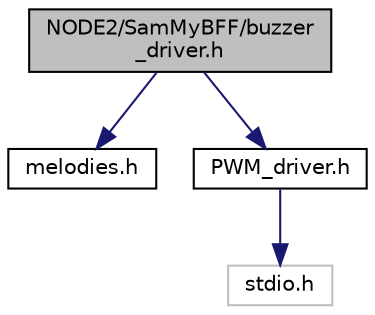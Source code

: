 digraph "NODE2/SamMyBFF/buzzer_driver.h"
{
 // LATEX_PDF_SIZE
  edge [fontname="Helvetica",fontsize="10",labelfontname="Helvetica",labelfontsize="10"];
  node [fontname="Helvetica",fontsize="10",shape=record];
  Node1 [label="NODE2/SamMyBFF/buzzer\l_driver.h",height=0.2,width=0.4,color="black", fillcolor="grey75", style="filled", fontcolor="black",tooltip="Buzzer driver."];
  Node1 -> Node2 [color="midnightblue",fontsize="10",style="solid",fontname="Helvetica"];
  Node2 [label="melodies.h",height=0.2,width=0.4,color="black", fillcolor="white", style="filled",URL="$melodies_8h.html",tooltip="Buzzer driver."];
  Node1 -> Node3 [color="midnightblue",fontsize="10",style="solid",fontname="Helvetica"];
  Node3 [label="PWM_driver.h",height=0.2,width=0.4,color="black", fillcolor="white", style="filled",URL="$PWM__driver_8h.html",tooltip="PWM driver."];
  Node3 -> Node4 [color="midnightblue",fontsize="10",style="solid",fontname="Helvetica"];
  Node4 [label="stdio.h",height=0.2,width=0.4,color="grey75", fillcolor="white", style="filled",tooltip=" "];
}
